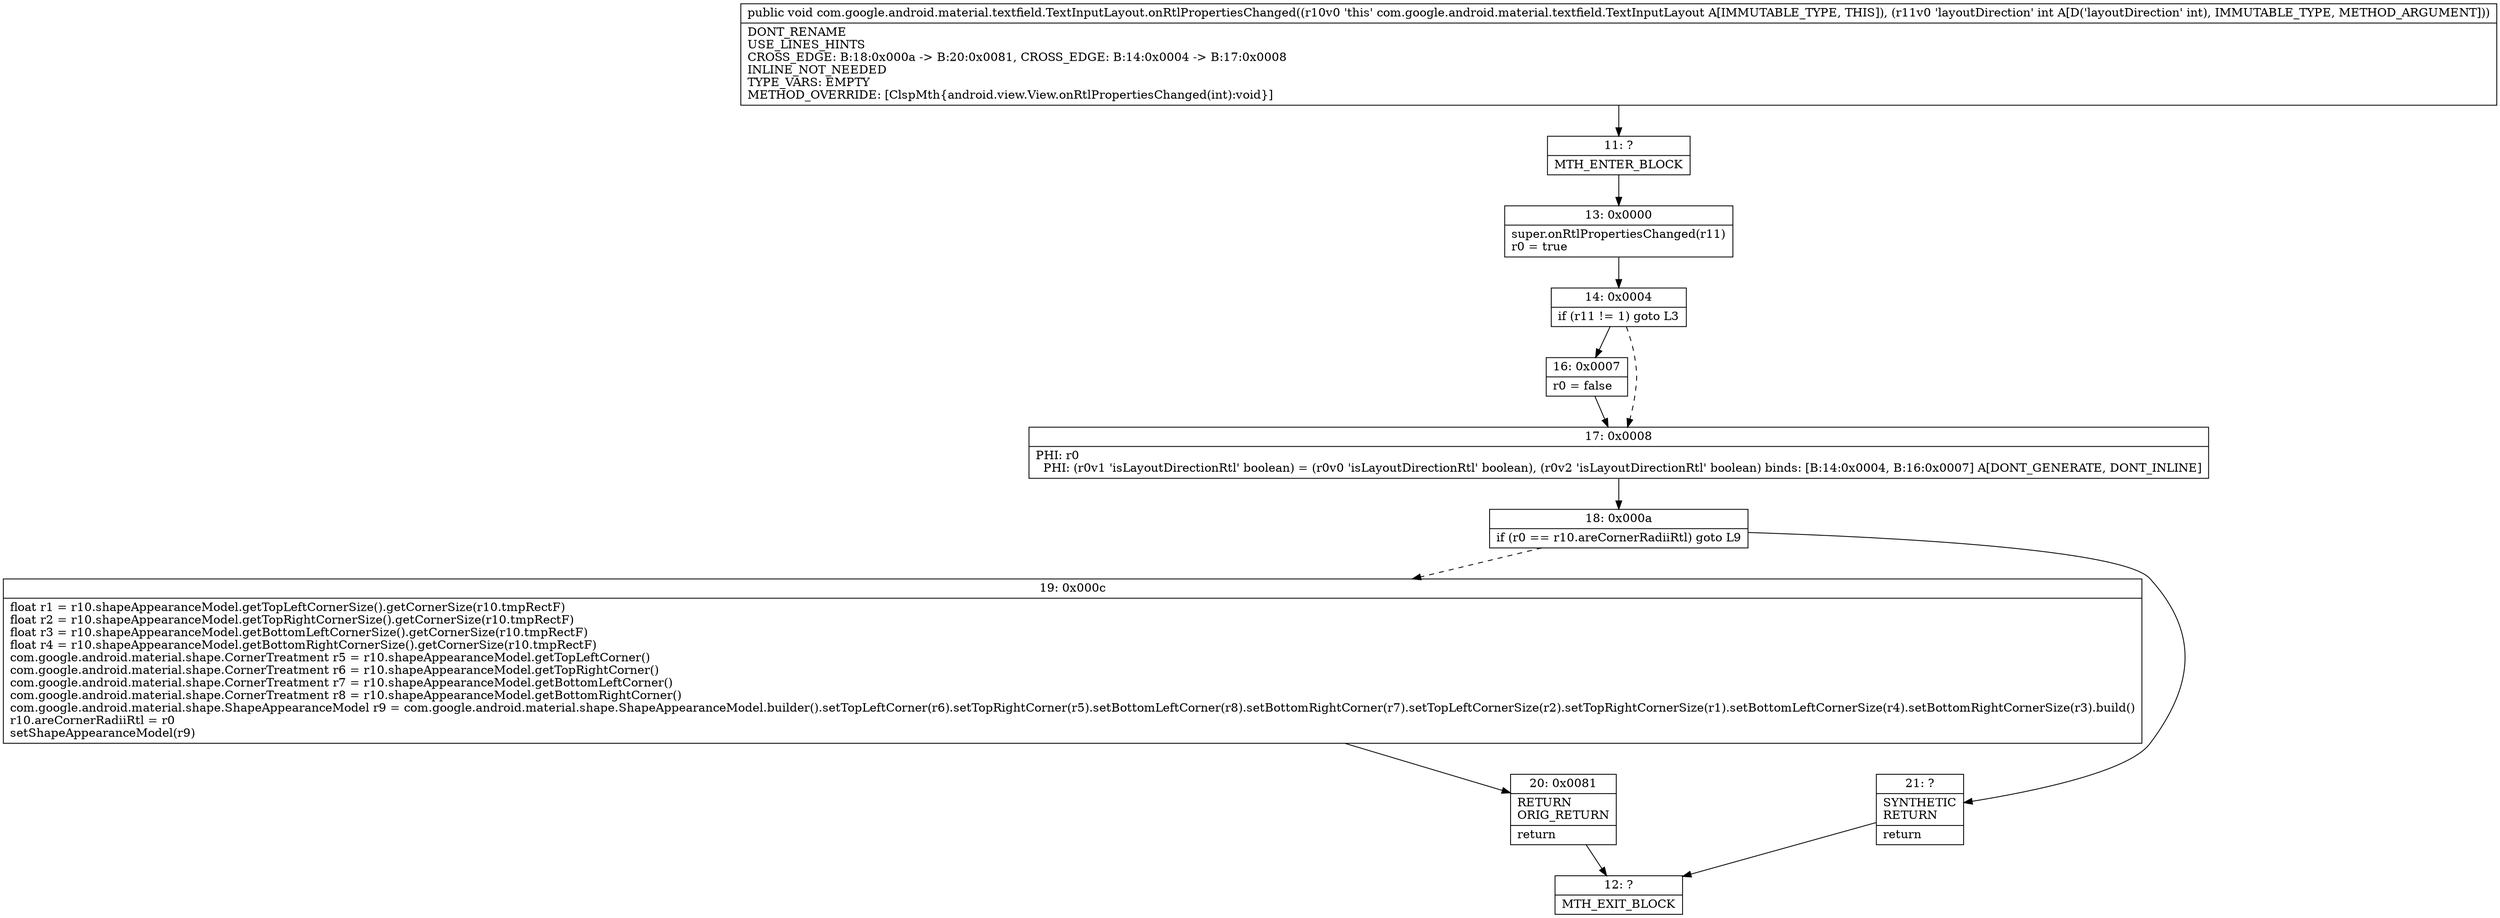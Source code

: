 digraph "CFG forcom.google.android.material.textfield.TextInputLayout.onRtlPropertiesChanged(I)V" {
Node_11 [shape=record,label="{11\:\ ?|MTH_ENTER_BLOCK\l}"];
Node_13 [shape=record,label="{13\:\ 0x0000|super.onRtlPropertiesChanged(r11)\lr0 = true\l}"];
Node_14 [shape=record,label="{14\:\ 0x0004|if (r11 != 1) goto L3\l}"];
Node_16 [shape=record,label="{16\:\ 0x0007|r0 = false\l}"];
Node_17 [shape=record,label="{17\:\ 0x0008|PHI: r0 \l  PHI: (r0v1 'isLayoutDirectionRtl' boolean) = (r0v0 'isLayoutDirectionRtl' boolean), (r0v2 'isLayoutDirectionRtl' boolean) binds: [B:14:0x0004, B:16:0x0007] A[DONT_GENERATE, DONT_INLINE]\l}"];
Node_18 [shape=record,label="{18\:\ 0x000a|if (r0 == r10.areCornerRadiiRtl) goto L9\l}"];
Node_19 [shape=record,label="{19\:\ 0x000c|float r1 = r10.shapeAppearanceModel.getTopLeftCornerSize().getCornerSize(r10.tmpRectF)\lfloat r2 = r10.shapeAppearanceModel.getTopRightCornerSize().getCornerSize(r10.tmpRectF)\lfloat r3 = r10.shapeAppearanceModel.getBottomLeftCornerSize().getCornerSize(r10.tmpRectF)\lfloat r4 = r10.shapeAppearanceModel.getBottomRightCornerSize().getCornerSize(r10.tmpRectF)\lcom.google.android.material.shape.CornerTreatment r5 = r10.shapeAppearanceModel.getTopLeftCorner()\lcom.google.android.material.shape.CornerTreatment r6 = r10.shapeAppearanceModel.getTopRightCorner()\lcom.google.android.material.shape.CornerTreatment r7 = r10.shapeAppearanceModel.getBottomLeftCorner()\lcom.google.android.material.shape.CornerTreatment r8 = r10.shapeAppearanceModel.getBottomRightCorner()\lcom.google.android.material.shape.ShapeAppearanceModel r9 = com.google.android.material.shape.ShapeAppearanceModel.builder().setTopLeftCorner(r6).setTopRightCorner(r5).setBottomLeftCorner(r8).setBottomRightCorner(r7).setTopLeftCornerSize(r2).setTopRightCornerSize(r1).setBottomLeftCornerSize(r4).setBottomRightCornerSize(r3).build()\lr10.areCornerRadiiRtl = r0\lsetShapeAppearanceModel(r9)\l}"];
Node_20 [shape=record,label="{20\:\ 0x0081|RETURN\lORIG_RETURN\l|return\l}"];
Node_12 [shape=record,label="{12\:\ ?|MTH_EXIT_BLOCK\l}"];
Node_21 [shape=record,label="{21\:\ ?|SYNTHETIC\lRETURN\l|return\l}"];
MethodNode[shape=record,label="{public void com.google.android.material.textfield.TextInputLayout.onRtlPropertiesChanged((r10v0 'this' com.google.android.material.textfield.TextInputLayout A[IMMUTABLE_TYPE, THIS]), (r11v0 'layoutDirection' int A[D('layoutDirection' int), IMMUTABLE_TYPE, METHOD_ARGUMENT]))  | DONT_RENAME\lUSE_LINES_HINTS\lCROSS_EDGE: B:18:0x000a \-\> B:20:0x0081, CROSS_EDGE: B:14:0x0004 \-\> B:17:0x0008\lINLINE_NOT_NEEDED\lTYPE_VARS: EMPTY\lMETHOD_OVERRIDE: [ClspMth\{android.view.View.onRtlPropertiesChanged(int):void\}]\l}"];
MethodNode -> Node_11;Node_11 -> Node_13;
Node_13 -> Node_14;
Node_14 -> Node_16;
Node_14 -> Node_17[style=dashed];
Node_16 -> Node_17;
Node_17 -> Node_18;
Node_18 -> Node_19[style=dashed];
Node_18 -> Node_21;
Node_19 -> Node_20;
Node_20 -> Node_12;
Node_21 -> Node_12;
}

